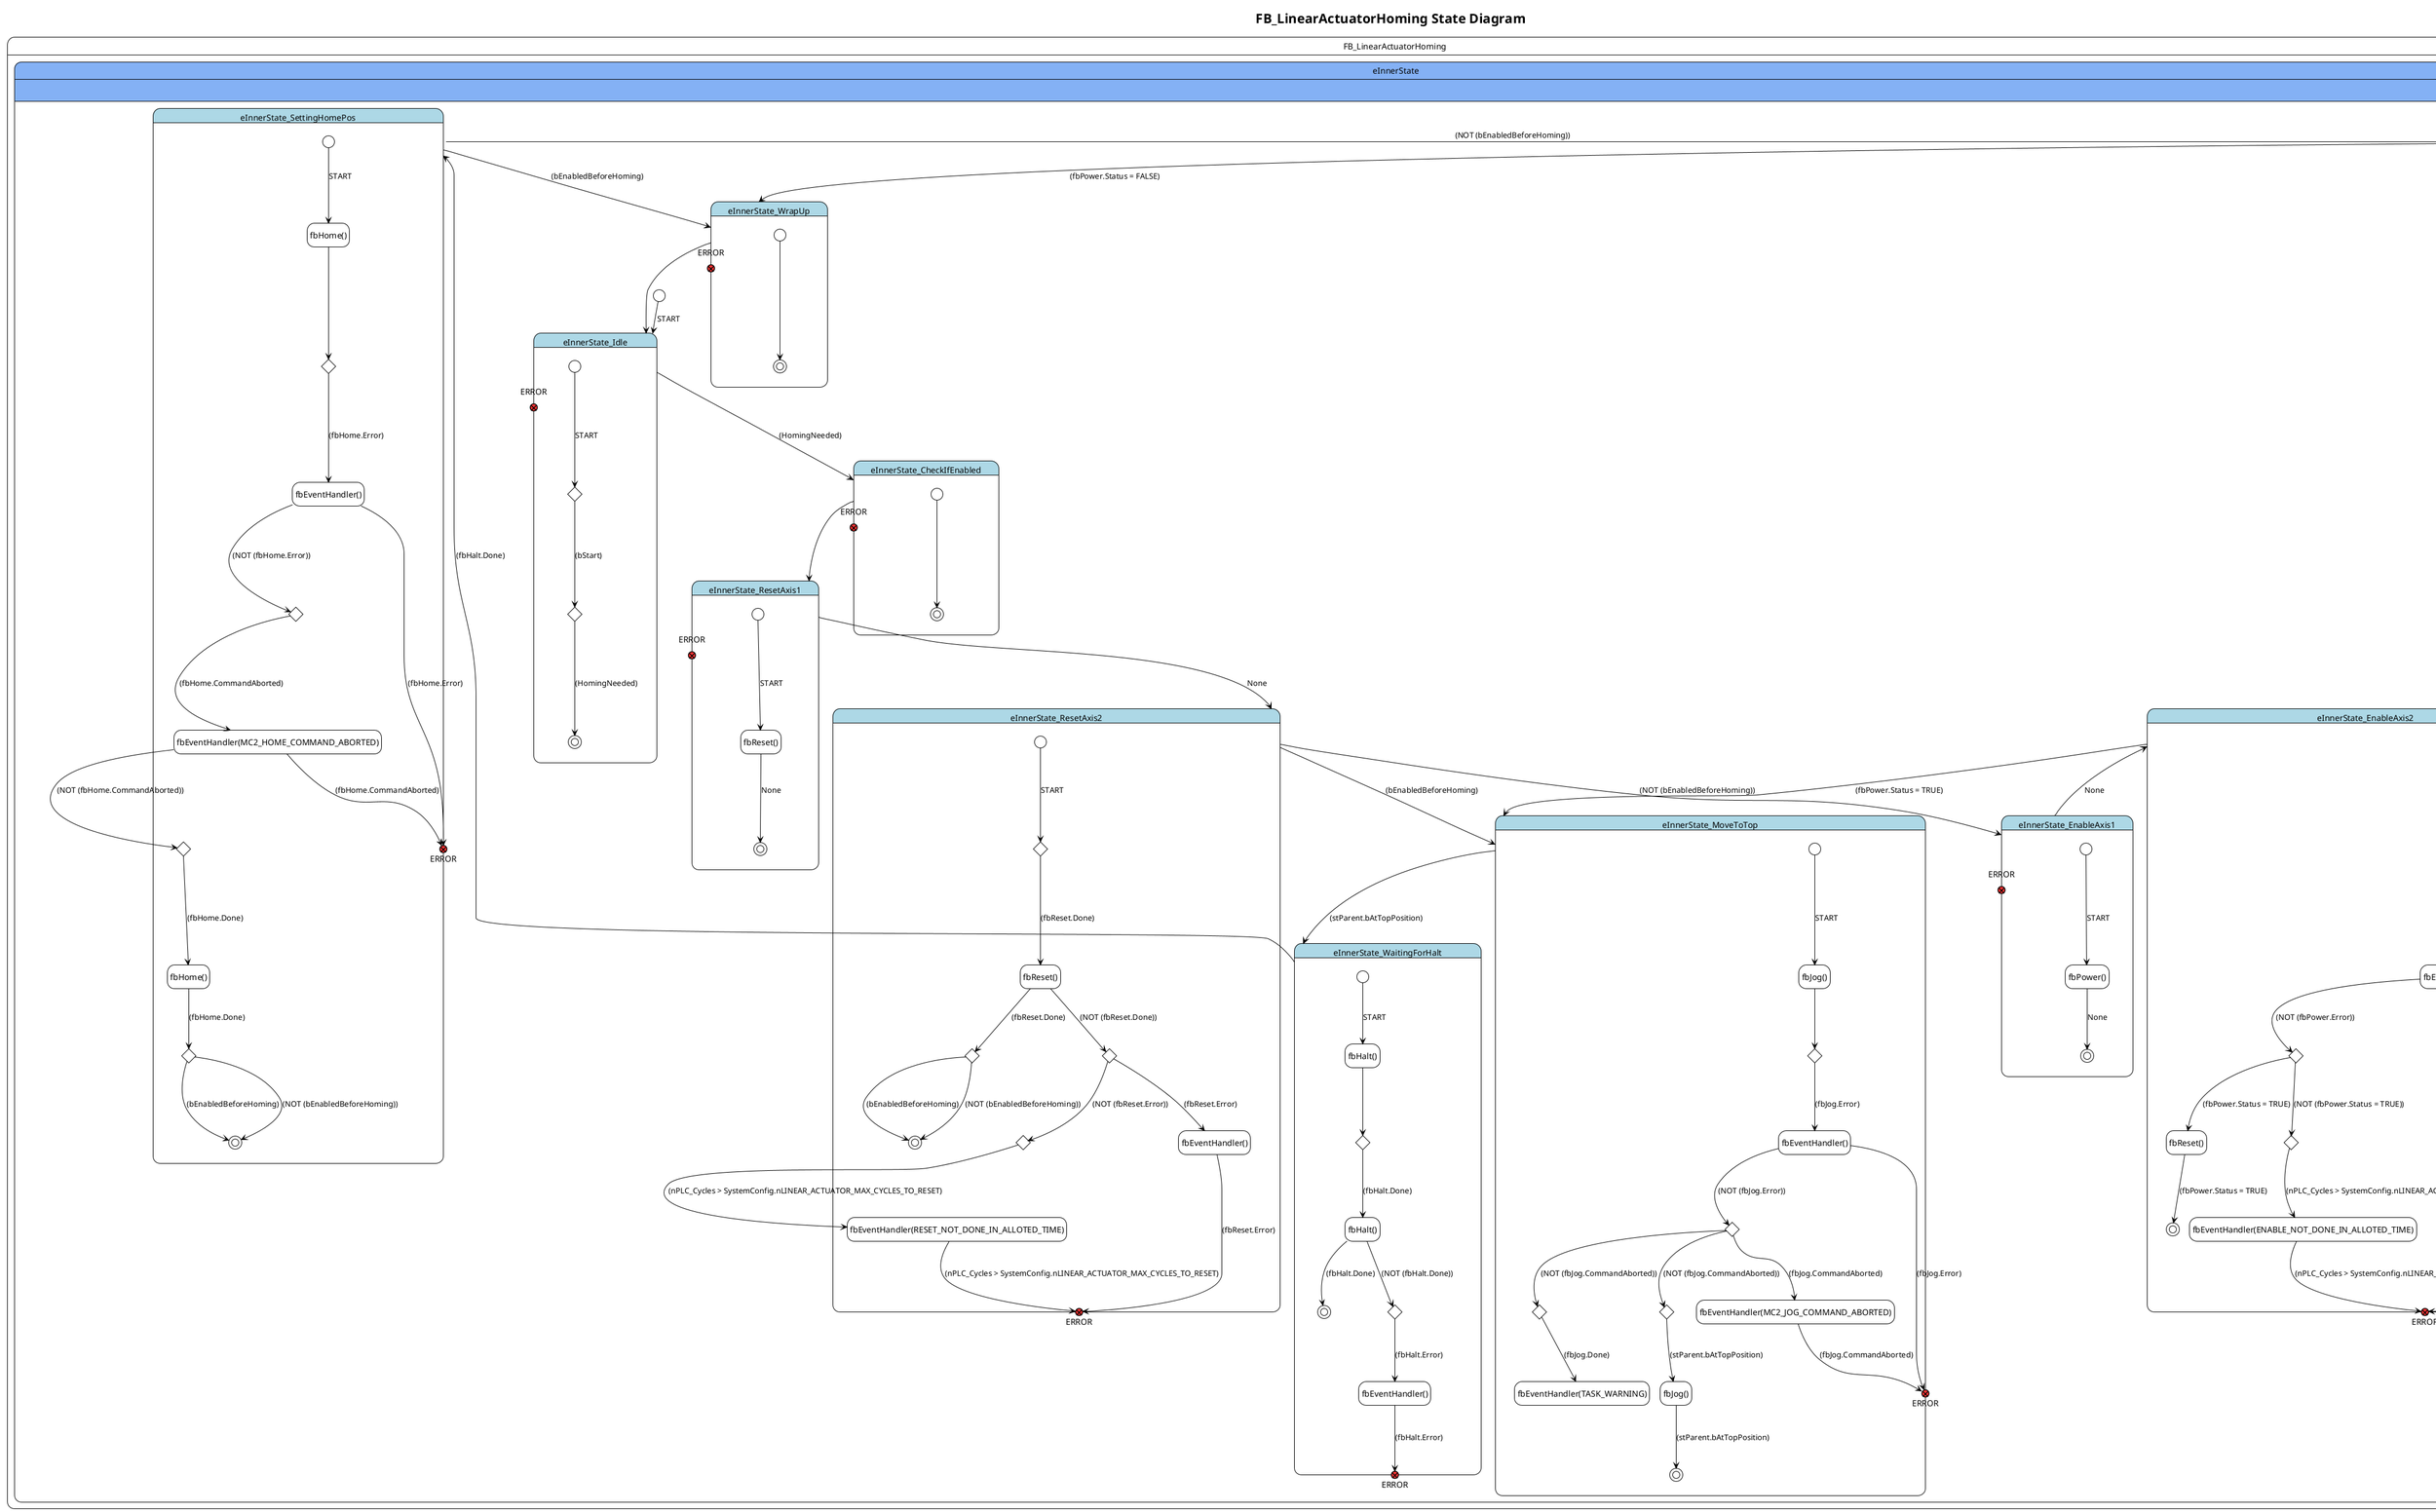 @startuml State Diagram

!theme plain
'skin rose
'left to right direction
hide empty description
'!theme reddress-lightgreen
title FB_LinearActuatorHoming State Diagram



state FB_LinearActuatorHoming{

state eInnerState #84b1f5 {
	[*] --> eInnerState_Idle : START
	state eInnerState_Idle #lightblue {
state "ERROR" as eInnerState_Idle_ERROR <<exitPoint>> #ff3333
	state eInnerState_Idle_Node_0 <<choice>>
	[*] ---> eInnerState_Idle_Node_0 : START
		state eInnerState_Idle_Node_1 <<choice>>
	eInnerState_Idle_Node_1 ---> [*] : (HomingNeeded)
	}
	state eInnerState_CheckIfEnabled #lightblue {
state "ERROR" as eInnerState_CheckIfEnabled_ERROR <<exitPoint>> #ff3333
	[*] ---> [*]
	}
	state eInnerState_ResetAxis1 #lightblue {
state "ERROR" as eInnerState_ResetAxis1_ERROR <<exitPoint>> #ff3333
	state "fbReset()" as eInnerState_ResetAxis1_Node_0 
	[*] ---> eInnerState_ResetAxis1_Node_0 : START
	eInnerState_ResetAxis1_Node_0 ---> [*] : None
	}
	state eInnerState_ResetAxis2 #lightblue {
state "ERROR" as eInnerState_ResetAxis2_ERROR <<exitPoint>> #ff3333
	state eInnerState_ResetAxis2_Node_0 <<choice>>
	[*] ---> eInnerState_ResetAxis2_Node_0 : START
	state "fbReset()" as eInnerState_ResetAxis2_Node_1 
		state eInnerState_ResetAxis2_Node_2 <<choice>>
	eInnerState_ResetAxis2_Node_2 ---> [*] : (bEnabledBeforeHoming)
	eInnerState_ResetAxis2_Node_2 ---> [*] : (NOT (bEnabledBeforeHoming))
	state eInnerState_ResetAxis2_Node_3 <<choice>>
	state "fbEventHandler()" as eInnerState_ResetAxis2_Node_4 
		state eInnerState_ResetAxis2_Node_5 <<choice>>
		state "fbEventHandler(RESET_NOT_DONE_IN_ALLOTED_TIME)" as eInnerState_ResetAxis2_Node_6 
	}
	state eInnerState_EnableAxis1 #lightblue {
state "ERROR" as eInnerState_EnableAxis1_ERROR <<exitPoint>> #ff3333
	state "fbPower()" as eInnerState_EnableAxis1_Node_0 
	[*] ---> eInnerState_EnableAxis1_Node_0 : START
	eInnerState_EnableAxis1_Node_0 ---> [*] : None
	}
	state eInnerState_EnableAxis2 #lightblue {
state "ERROR" as eInnerState_EnableAxis2_ERROR <<exitPoint>> #ff3333
	state eInnerState_EnableAxis2_Node_0 <<choice>>
	[*] ---> eInnerState_EnableAxis2_Node_0 : START
	state "fbEventHandler()" as eInnerState_EnableAxis2_Node_1 
	state eInnerState_EnableAxis2_Node_2 <<choice>>
	state "fbReset()" as eInnerState_EnableAxis2_Node_3 
	eInnerState_EnableAxis2_Node_3 ---> [*] : (fbPower.Status = TRUE)
		state eInnerState_EnableAxis2_Node_4 <<choice>>
		state "fbEventHandler(ENABLE_NOT_DONE_IN_ALLOTED_TIME)" as eInnerState_EnableAxis2_Node_5 
	}
	state eInnerState_MoveToTop #lightblue {
state "ERROR" as eInnerState_MoveToTop_ERROR <<exitPoint>> #ff3333
	state "fbJog()" as eInnerState_MoveToTop_Node_0 
	[*] ---> eInnerState_MoveToTop_Node_0 : START
		state eInnerState_MoveToTop_Node_1 <<choice>>
		state "fbEventHandler()" as eInnerState_MoveToTop_Node_2 
		state eInnerState_MoveToTop_Node_3 <<choice>>
		state "fbEventHandler(MC2_JOG_COMMAND_ABORTED)" as eInnerState_MoveToTop_Node_4 
			state eInnerState_MoveToTop_Node_5 <<choice>>
			state "fbEventHandler(TASK_WARNING)" as eInnerState_MoveToTop_Node_6 
			state eInnerState_MoveToTop_Node_7 <<choice>>
			state "fbJog()" as eInnerState_MoveToTop_Node_8 
	eInnerState_MoveToTop_Node_8 ---> [*] : (stParent.bAtTopPosition)
	}
	state eInnerState_WaitingForHalt #lightblue {
state "ERROR" as eInnerState_WaitingForHalt_ERROR <<exitPoint>> #ff3333
	state "fbHalt()" as eInnerState_WaitingForHalt_Node_0 
	[*] ---> eInnerState_WaitingForHalt_Node_0 : START
		state eInnerState_WaitingForHalt_Node_1 <<choice>>
		state "fbHalt()" as eInnerState_WaitingForHalt_Node_2 
	eInnerState_WaitingForHalt_Node_2 ---> [*] : (fbHalt.Done)
		state eInnerState_WaitingForHalt_Node_3 <<choice>>
		state "fbEventHandler()" as eInnerState_WaitingForHalt_Node_4 
	}
	state eInnerState_SettingHomePos #lightblue {
state "ERROR" as eInnerState_SettingHomePos_ERROR <<exitPoint>> #ff3333
	state "fbHome()" as eInnerState_SettingHomePos_Node_0 
	[*] ---> eInnerState_SettingHomePos_Node_0 : START
		state eInnerState_SettingHomePos_Node_1 <<choice>>
		state "fbEventHandler()" as eInnerState_SettingHomePos_Node_2 
		state eInnerState_SettingHomePos_Node_3 <<choice>>
		state "fbEventHandler(MC2_HOME_COMMAND_ABORTED)" as eInnerState_SettingHomePos_Node_4 
		state eInnerState_SettingHomePos_Node_5 <<choice>>
		state "fbHome()" as eInnerState_SettingHomePos_Node_6 
			state eInnerState_SettingHomePos_Node_7 <<choice>>
	eInnerState_SettingHomePos_Node_7 ---> [*] : (bEnabledBeforeHoming)
	eInnerState_SettingHomePos_Node_7 ---> [*] : (NOT (bEnabledBeforeHoming))
	}
	state eInnerState_DisableAxis #lightblue {
state "ERROR" as eInnerState_DisableAxis_ERROR <<exitPoint>> #ff3333
	state "fbPower()" as eInnerState_DisableAxis_Node_0 
	[*] ---> eInnerState_DisableAxis_Node_0 : START
		state eInnerState_DisableAxis_Node_1 <<choice>>
		state "fbEventHandler()" as eInnerState_DisableAxis_Node_2 
		state eInnerState_DisableAxis_Node_3 <<choice>>
	eInnerState_DisableAxis_Node_3 ---> [*] : (fbPower.Status = FALSE)
	}
	state eInnerState_WrapUp #lightblue {
state "ERROR" as eInnerState_WrapUp_ERROR <<exitPoint>> #ff3333
	[*] ---> [*]
	}
	}
	eInnerState_Idle_Node_0 ---> eInnerState_Idle_Node_1 : (bStart)
	eInnerState_Idle ---> eInnerState_CheckIfEnabled : (HomingNeeded)
	eInnerState_CheckIfEnabled ---> eInnerState_ResetAxis1
	eInnerState_ResetAxis1 ---> eInnerState_ResetAxis2 : None
	eInnerState_ResetAxis2_Node_0 ---> eInnerState_ResetAxis2_Node_1 : (fbReset.Done)
	eInnerState_ResetAxis2_Node_1 ---> eInnerState_ResetAxis2_Node_2 : (fbReset.Done)
	eInnerState_ResetAxis2 ---> eInnerState_MoveToTop : (bEnabledBeforeHoming)
	eInnerState_ResetAxis2 ---> eInnerState_EnableAxis1 : (NOT (bEnabledBeforeHoming))
	eInnerState_ResetAxis2_Node_1 ---> eInnerState_ResetAxis2_Node_3 : (NOT (fbReset.Done))
	eInnerState_ResetAxis2_Node_3 ---> eInnerState_ResetAxis2_Node_4 : (fbReset.Error)
	eInnerState_ResetAxis2_Node_4 ---> eInnerState_ResetAxis2_ERROR : (fbReset.Error)
	eInnerState_ResetAxis2_Node_3 ---> eInnerState_ResetAxis2_Node_5 : (NOT (fbReset.Error))
	eInnerState_ResetAxis2_Node_5 ---> eInnerState_ResetAxis2_Node_6 : (nPLC_Cycles > SystemConfig.nLINEAR_ACTUATOR_MAX_CYCLES_TO_RESET)
	eInnerState_ResetAxis2_Node_6 ---> eInnerState_ResetAxis2_ERROR : (nPLC_Cycles > SystemConfig.nLINEAR_ACTUATOR_MAX_CYCLES_TO_RESET)
	eInnerState_EnableAxis1 ---> eInnerState_EnableAxis2 : None
	eInnerState_EnableAxis2_Node_0 ---> eInnerState_EnableAxis2_Node_1 : (fbPower.Error)
	eInnerState_EnableAxis2_Node_1 ---> eInnerState_EnableAxis2_ERROR : (fbPower.Error)
	eInnerState_EnableAxis2_Node_1 ---> eInnerState_EnableAxis2_Node_2 : (NOT (fbPower.Error))
	eInnerState_EnableAxis2_Node_2 ---> eInnerState_EnableAxis2_Node_3 : (fbPower.Status = TRUE)
	eInnerState_EnableAxis2 ---> eInnerState_MoveToTop : (fbPower.Status = TRUE)
	eInnerState_EnableAxis2_Node_2 ---> eInnerState_EnableAxis2_Node_4 : (NOT (fbPower.Status = TRUE))
	eInnerState_EnableAxis2_Node_4 ---> eInnerState_EnableAxis2_Node_5 : (nPLC_Cycles > SystemConfig.nLINEAR_ACTUATOR_MAX_CYCLES_TO_ENABLE)
	eInnerState_EnableAxis2_Node_5 ---> eInnerState_EnableAxis2_ERROR : (nPLC_Cycles > SystemConfig.nLINEAR_ACTUATOR_MAX_CYCLES_TO_ENABLE)
	eInnerState_MoveToTop_Node_0 ---> eInnerState_MoveToTop_Node_1
	eInnerState_MoveToTop_Node_1 ---> eInnerState_MoveToTop_Node_2 : (fbJog.Error)
	eInnerState_MoveToTop_Node_2 ---> eInnerState_MoveToTop_ERROR : (fbJog.Error)
	eInnerState_MoveToTop_Node_2 ---> eInnerState_MoveToTop_Node_3 : (NOT (fbJog.Error))
	eInnerState_MoveToTop_Node_3 ---> eInnerState_MoveToTop_Node_4 : (fbJog.CommandAborted)
	eInnerState_MoveToTop_Node_4 ---> eInnerState_MoveToTop_ERROR : (fbJog.CommandAborted)
	eInnerState_MoveToTop_Node_3 ---> eInnerState_MoveToTop_Node_5 : (NOT (fbJog.CommandAborted))
	eInnerState_MoveToTop_Node_5 ---> eInnerState_MoveToTop_Node_6 : (fbJog.Done)
	eInnerState_MoveToTop_Node_3 ---> eInnerState_MoveToTop_Node_7 : (NOT (fbJog.CommandAborted))
	eInnerState_MoveToTop_Node_7 ---> eInnerState_MoveToTop_Node_8 : (stParent.bAtTopPosition)
	eInnerState_MoveToTop ---> eInnerState_WaitingForHalt : (stParent.bAtTopPosition)
	eInnerState_WaitingForHalt_Node_0 ---> eInnerState_WaitingForHalt_Node_1
	eInnerState_WaitingForHalt_Node_1 ---> eInnerState_WaitingForHalt_Node_2 : (fbHalt.Done)
	eInnerState_WaitingForHalt ---> eInnerState_SettingHomePos : (fbHalt.Done)
	eInnerState_WaitingForHalt_Node_2 ---> eInnerState_WaitingForHalt_Node_3 : (NOT (fbHalt.Done))
	eInnerState_WaitingForHalt_Node_3 ---> eInnerState_WaitingForHalt_Node_4 : (fbHalt.Error)
	eInnerState_WaitingForHalt_Node_4 ---> eInnerState_WaitingForHalt_ERROR : (fbHalt.Error)
	eInnerState_SettingHomePos_Node_0 ---> eInnerState_SettingHomePos_Node_1
	eInnerState_SettingHomePos_Node_1 ---> eInnerState_SettingHomePos_Node_2 : (fbHome.Error)
	eInnerState_SettingHomePos_Node_2 ---> eInnerState_SettingHomePos_ERROR : (fbHome.Error)
	eInnerState_SettingHomePos_Node_2 ---> eInnerState_SettingHomePos_Node_3 : (NOT (fbHome.Error))
	eInnerState_SettingHomePos_Node_3 ---> eInnerState_SettingHomePos_Node_4 : (fbHome.CommandAborted)
	eInnerState_SettingHomePos_Node_4 ---> eInnerState_SettingHomePos_ERROR : (fbHome.CommandAborted)
	eInnerState_SettingHomePos_Node_4 ---> eInnerState_SettingHomePos_Node_5 : (NOT (fbHome.CommandAborted))
	eInnerState_SettingHomePos_Node_5 ---> eInnerState_SettingHomePos_Node_6 : (fbHome.Done)
	eInnerState_SettingHomePos_Node_6 ---> eInnerState_SettingHomePos_Node_7 : (fbHome.Done)
	eInnerState_SettingHomePos ---> eInnerState_WrapUp : (bEnabledBeforeHoming)
	eInnerState_SettingHomePos ---> eInnerState_DisableAxis : (NOT (bEnabledBeforeHoming))
	eInnerState_DisableAxis_Node_0 ---> eInnerState_DisableAxis_Node_1
	eInnerState_DisableAxis_Node_1 ---> eInnerState_DisableAxis_Node_2 : (fbPower.Error)
	eInnerState_DisableAxis_Node_2 ---> eInnerState_DisableAxis_ERROR : (fbPower.Error)
	eInnerState_DisableAxis_Node_2 ---> eInnerState_DisableAxis_Node_3 : (NOT (fbPower.Error))
	eInnerState_DisableAxis ---> eInnerState_WrapUp : (fbPower.Status = FALSE)
	eInnerState_WrapUp ---> eInnerState_Idle
eInnerState : 
eInnerState : 


}

@enduml
